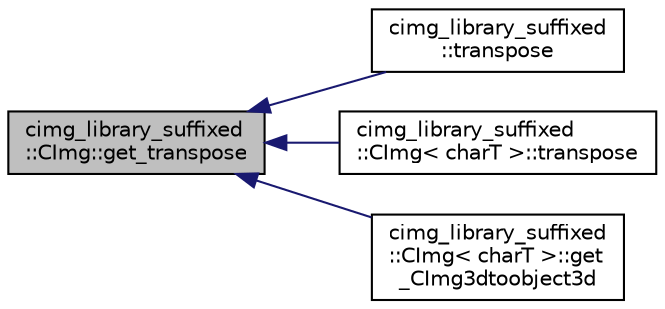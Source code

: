 digraph "cimg_library_suffixed::CImg::get_transpose"
{
  edge [fontname="Helvetica",fontsize="10",labelfontname="Helvetica",labelfontsize="10"];
  node [fontname="Helvetica",fontsize="10",shape=record];
  rankdir="LR";
  Node1 [label="cimg_library_suffixed\l::CImg::get_transpose",height=0.2,width=0.4,color="black", fillcolor="grey75", style="filled" fontcolor="black"];
  Node1 -> Node2 [dir="back",color="midnightblue",fontsize="10",style="solid",fontname="Helvetica"];
  Node2 [label="cimg_library_suffixed\l::transpose",height=0.2,width=0.4,color="black", fillcolor="white", style="filled",URL="$namespacecimg__library__suffixed.html#a48465f36a81f510ce3368f0e0200532e"];
  Node1 -> Node3 [dir="back",color="midnightblue",fontsize="10",style="solid",fontname="Helvetica"];
  Node3 [label="cimg_library_suffixed\l::CImg\< charT \>::transpose",height=0.2,width=0.4,color="black", fillcolor="white", style="filled",URL="$structcimg__library__suffixed_1_1_c_img.html#ad571a9ec5ca48ee4c22f45f27578e9b9",tooltip="Transpose the image, viewed as a matrix."];
  Node1 -> Node4 [dir="back",color="midnightblue",fontsize="10",style="solid",fontname="Helvetica"];
  Node4 [label="cimg_library_suffixed\l::CImg\< charT \>::get\l_CImg3dtoobject3d",height=0.2,width=0.4,color="black", fillcolor="white", style="filled",URL="$structcimg__library__suffixed_1_1_c_img.html#ad336e65c27ed5dbeacdb6d64bf571558",tooltip="Convert CImg3d representation into a 3d object ."];
}
